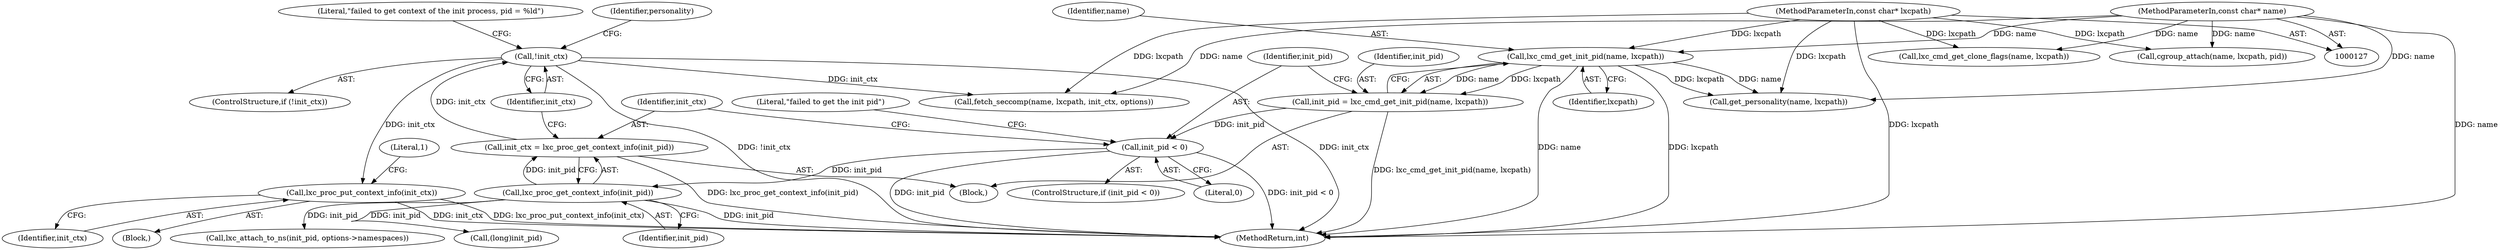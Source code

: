 digraph "0_lxc_5c3fcae78b63ac9dd56e36075903921bd9461f9e_0@pointer" {
"1000199" [label="(Call,lxc_proc_put_context_info(init_ctx))"];
"1000174" [label="(Call,!init_ctx)"];
"1000169" [label="(Call,init_ctx = lxc_proc_get_context_info(init_pid))"];
"1000171" [label="(Call,lxc_proc_get_context_info(init_pid))"];
"1000160" [label="(Call,init_pid < 0)"];
"1000154" [label="(Call,init_pid = lxc_cmd_get_init_pid(name, lxcpath))"];
"1000156" [label="(Call,lxc_cmd_get_init_pid(name, lxcpath))"];
"1000128" [label="(MethodParameterIn,const char* name)"];
"1000129" [label="(MethodParameterIn,const char* lxcpath)"];
"1000157" [label="(Identifier,name)"];
"1000170" [label="(Identifier,init_ctx)"];
"1000155" [label="(Identifier,init_pid)"];
"1000174" [label="(Call,!init_ctx)"];
"1000158" [label="(Identifier,lxcpath)"];
"1000658" [label="(MethodReturn,int)"];
"1000187" [label="(Call,get_personality(name, lxcpath))"];
"1000129" [label="(MethodParameterIn,const char* lxcpath)"];
"1000178" [label="(Literal,\"failed to get context of the init process, pid = %ld\")"];
"1000159" [label="(ControlStructure,if (init_pid < 0))"];
"1000200" [label="(Identifier,init_ctx)"];
"1000199" [label="(Call,lxc_proc_put_context_info(init_ctx))"];
"1000186" [label="(Identifier,personality)"];
"1000235" [label="(Call,lxc_cmd_get_clone_flags(name, lxcpath))"];
"1000169" [label="(Call,init_ctx = lxc_proc_get_context_info(init_pid))"];
"1000196" [label="(Block,)"];
"1000134" [label="(Block,)"];
"1000162" [label="(Literal,0)"];
"1000128" [label="(MethodParameterIn,const char* name)"];
"1000203" [label="(Literal,1)"];
"1000172" [label="(Identifier,init_pid)"];
"1000560" [label="(Call,lxc_attach_to_ns(init_pid, options->namespaces))"];
"1000165" [label="(Literal,\"failed to get the init pid\")"];
"1000211" [label="(Call,fetch_seccomp(name, lxcpath, init_ctx, options))"];
"1000171" [label="(Call,lxc_proc_get_context_info(init_pid))"];
"1000173" [label="(ControlStructure,if (!init_ctx))"];
"1000161" [label="(Identifier,init_pid)"];
"1000156" [label="(Call,lxc_cmd_get_init_pid(name, lxcpath))"];
"1000179" [label="(Call,(long)init_pid)"];
"1000317" [label="(Call,cgroup_attach(name, lxcpath, pid))"];
"1000160" [label="(Call,init_pid < 0)"];
"1000175" [label="(Identifier,init_ctx)"];
"1000154" [label="(Call,init_pid = lxc_cmd_get_init_pid(name, lxcpath))"];
"1000199" -> "1000196"  [label="AST: "];
"1000199" -> "1000200"  [label="CFG: "];
"1000200" -> "1000199"  [label="AST: "];
"1000203" -> "1000199"  [label="CFG: "];
"1000199" -> "1000658"  [label="DDG: init_ctx"];
"1000199" -> "1000658"  [label="DDG: lxc_proc_put_context_info(init_ctx)"];
"1000174" -> "1000199"  [label="DDG: init_ctx"];
"1000174" -> "1000173"  [label="AST: "];
"1000174" -> "1000175"  [label="CFG: "];
"1000175" -> "1000174"  [label="AST: "];
"1000178" -> "1000174"  [label="CFG: "];
"1000186" -> "1000174"  [label="CFG: "];
"1000174" -> "1000658"  [label="DDG: !init_ctx"];
"1000174" -> "1000658"  [label="DDG: init_ctx"];
"1000169" -> "1000174"  [label="DDG: init_ctx"];
"1000174" -> "1000211"  [label="DDG: init_ctx"];
"1000169" -> "1000134"  [label="AST: "];
"1000169" -> "1000171"  [label="CFG: "];
"1000170" -> "1000169"  [label="AST: "];
"1000171" -> "1000169"  [label="AST: "];
"1000175" -> "1000169"  [label="CFG: "];
"1000169" -> "1000658"  [label="DDG: lxc_proc_get_context_info(init_pid)"];
"1000171" -> "1000169"  [label="DDG: init_pid"];
"1000171" -> "1000172"  [label="CFG: "];
"1000172" -> "1000171"  [label="AST: "];
"1000171" -> "1000658"  [label="DDG: init_pid"];
"1000160" -> "1000171"  [label="DDG: init_pid"];
"1000171" -> "1000179"  [label="DDG: init_pid"];
"1000171" -> "1000560"  [label="DDG: init_pid"];
"1000160" -> "1000159"  [label="AST: "];
"1000160" -> "1000162"  [label="CFG: "];
"1000161" -> "1000160"  [label="AST: "];
"1000162" -> "1000160"  [label="AST: "];
"1000165" -> "1000160"  [label="CFG: "];
"1000170" -> "1000160"  [label="CFG: "];
"1000160" -> "1000658"  [label="DDG: init_pid < 0"];
"1000160" -> "1000658"  [label="DDG: init_pid"];
"1000154" -> "1000160"  [label="DDG: init_pid"];
"1000154" -> "1000134"  [label="AST: "];
"1000154" -> "1000156"  [label="CFG: "];
"1000155" -> "1000154"  [label="AST: "];
"1000156" -> "1000154"  [label="AST: "];
"1000161" -> "1000154"  [label="CFG: "];
"1000154" -> "1000658"  [label="DDG: lxc_cmd_get_init_pid(name, lxcpath)"];
"1000156" -> "1000154"  [label="DDG: name"];
"1000156" -> "1000154"  [label="DDG: lxcpath"];
"1000156" -> "1000158"  [label="CFG: "];
"1000157" -> "1000156"  [label="AST: "];
"1000158" -> "1000156"  [label="AST: "];
"1000156" -> "1000658"  [label="DDG: name"];
"1000156" -> "1000658"  [label="DDG: lxcpath"];
"1000128" -> "1000156"  [label="DDG: name"];
"1000129" -> "1000156"  [label="DDG: lxcpath"];
"1000156" -> "1000187"  [label="DDG: name"];
"1000156" -> "1000187"  [label="DDG: lxcpath"];
"1000128" -> "1000127"  [label="AST: "];
"1000128" -> "1000658"  [label="DDG: name"];
"1000128" -> "1000187"  [label="DDG: name"];
"1000128" -> "1000211"  [label="DDG: name"];
"1000128" -> "1000235"  [label="DDG: name"];
"1000128" -> "1000317"  [label="DDG: name"];
"1000129" -> "1000127"  [label="AST: "];
"1000129" -> "1000658"  [label="DDG: lxcpath"];
"1000129" -> "1000187"  [label="DDG: lxcpath"];
"1000129" -> "1000211"  [label="DDG: lxcpath"];
"1000129" -> "1000235"  [label="DDG: lxcpath"];
"1000129" -> "1000317"  [label="DDG: lxcpath"];
}
